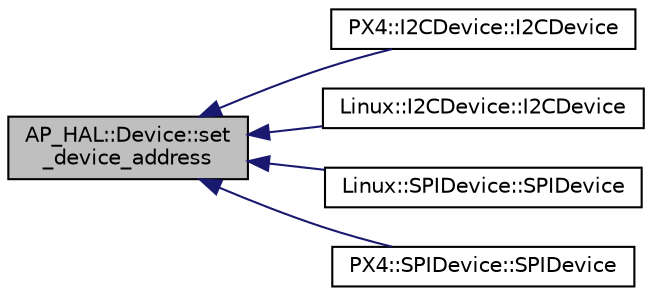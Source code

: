 digraph "AP_HAL::Device::set_device_address"
{
 // INTERACTIVE_SVG=YES
  edge [fontname="Helvetica",fontsize="10",labelfontname="Helvetica",labelfontsize="10"];
  node [fontname="Helvetica",fontsize="10",shape=record];
  rankdir="LR";
  Node1 [label="AP_HAL::Device::set\l_device_address",height=0.2,width=0.4,color="black", fillcolor="grey75", style="filled", fontcolor="black"];
  Node1 -> Node2 [dir="back",color="midnightblue",fontsize="10",style="solid",fontname="Helvetica"];
  Node2 [label="PX4::I2CDevice::I2CDevice",height=0.2,width=0.4,color="black", fillcolor="white", style="filled",URL="$classPX4_1_1I2CDevice.html#a30ce6c59846d2af77f5279a793240a88"];
  Node1 -> Node3 [dir="back",color="midnightblue",fontsize="10",style="solid",fontname="Helvetica"];
  Node3 [label="Linux::I2CDevice::I2CDevice",height=0.2,width=0.4,color="black", fillcolor="white", style="filled",URL="$classLinux_1_1I2CDevice.html#a43354ea1d2083050dd54ada3250791af"];
  Node1 -> Node4 [dir="back",color="midnightblue",fontsize="10",style="solid",fontname="Helvetica"];
  Node4 [label="Linux::SPIDevice::SPIDevice",height=0.2,width=0.4,color="black", fillcolor="white", style="filled",URL="$classLinux_1_1SPIDevice.html#acbdde2e0e470c7eb2794a6efe727b1db"];
  Node1 -> Node5 [dir="back",color="midnightblue",fontsize="10",style="solid",fontname="Helvetica"];
  Node5 [label="PX4::SPIDevice::SPIDevice",height=0.2,width=0.4,color="black", fillcolor="white", style="filled",URL="$classPX4_1_1SPIDevice.html#a5c8b69cfac2d2a46129307f92d4343bc"];
}
